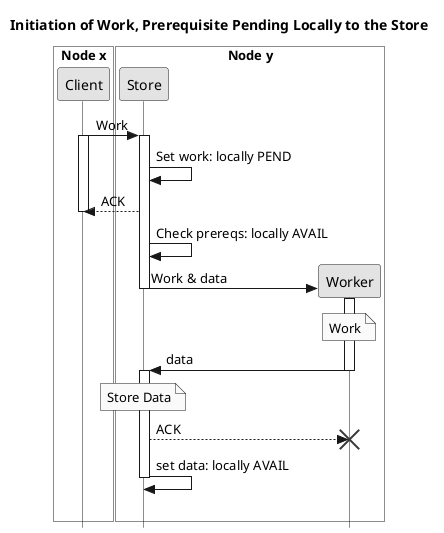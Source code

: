 @startuml
skinparam monochrome true
skinparam shadowing false
skinparam style strictuml
skinparam LifelineStrategy nosolid
title Initiation of Work, Prerequisite Pending Locally to the Store

box "Node x" #ffffff
participant Client as client
end box
box "Node y" #ffffff
participant Store as store
participant Worker as worker
end box

client -> store ++: Work
activate client
store -> store: Set work: locally PEND
store --> client: ACK
deactivate client
store -> store: Check prereqs: locally AVAIL
store -> worker **: Work & data
activate worker
deactivate store
note over worker
Work
end note
worker -> store: data
deactivate worker
activate store
note over store
Store Data
end note
store --> worker !!: ACK
store -> store: set data: locally AVAIL
deactivate store
|||
@enduml
